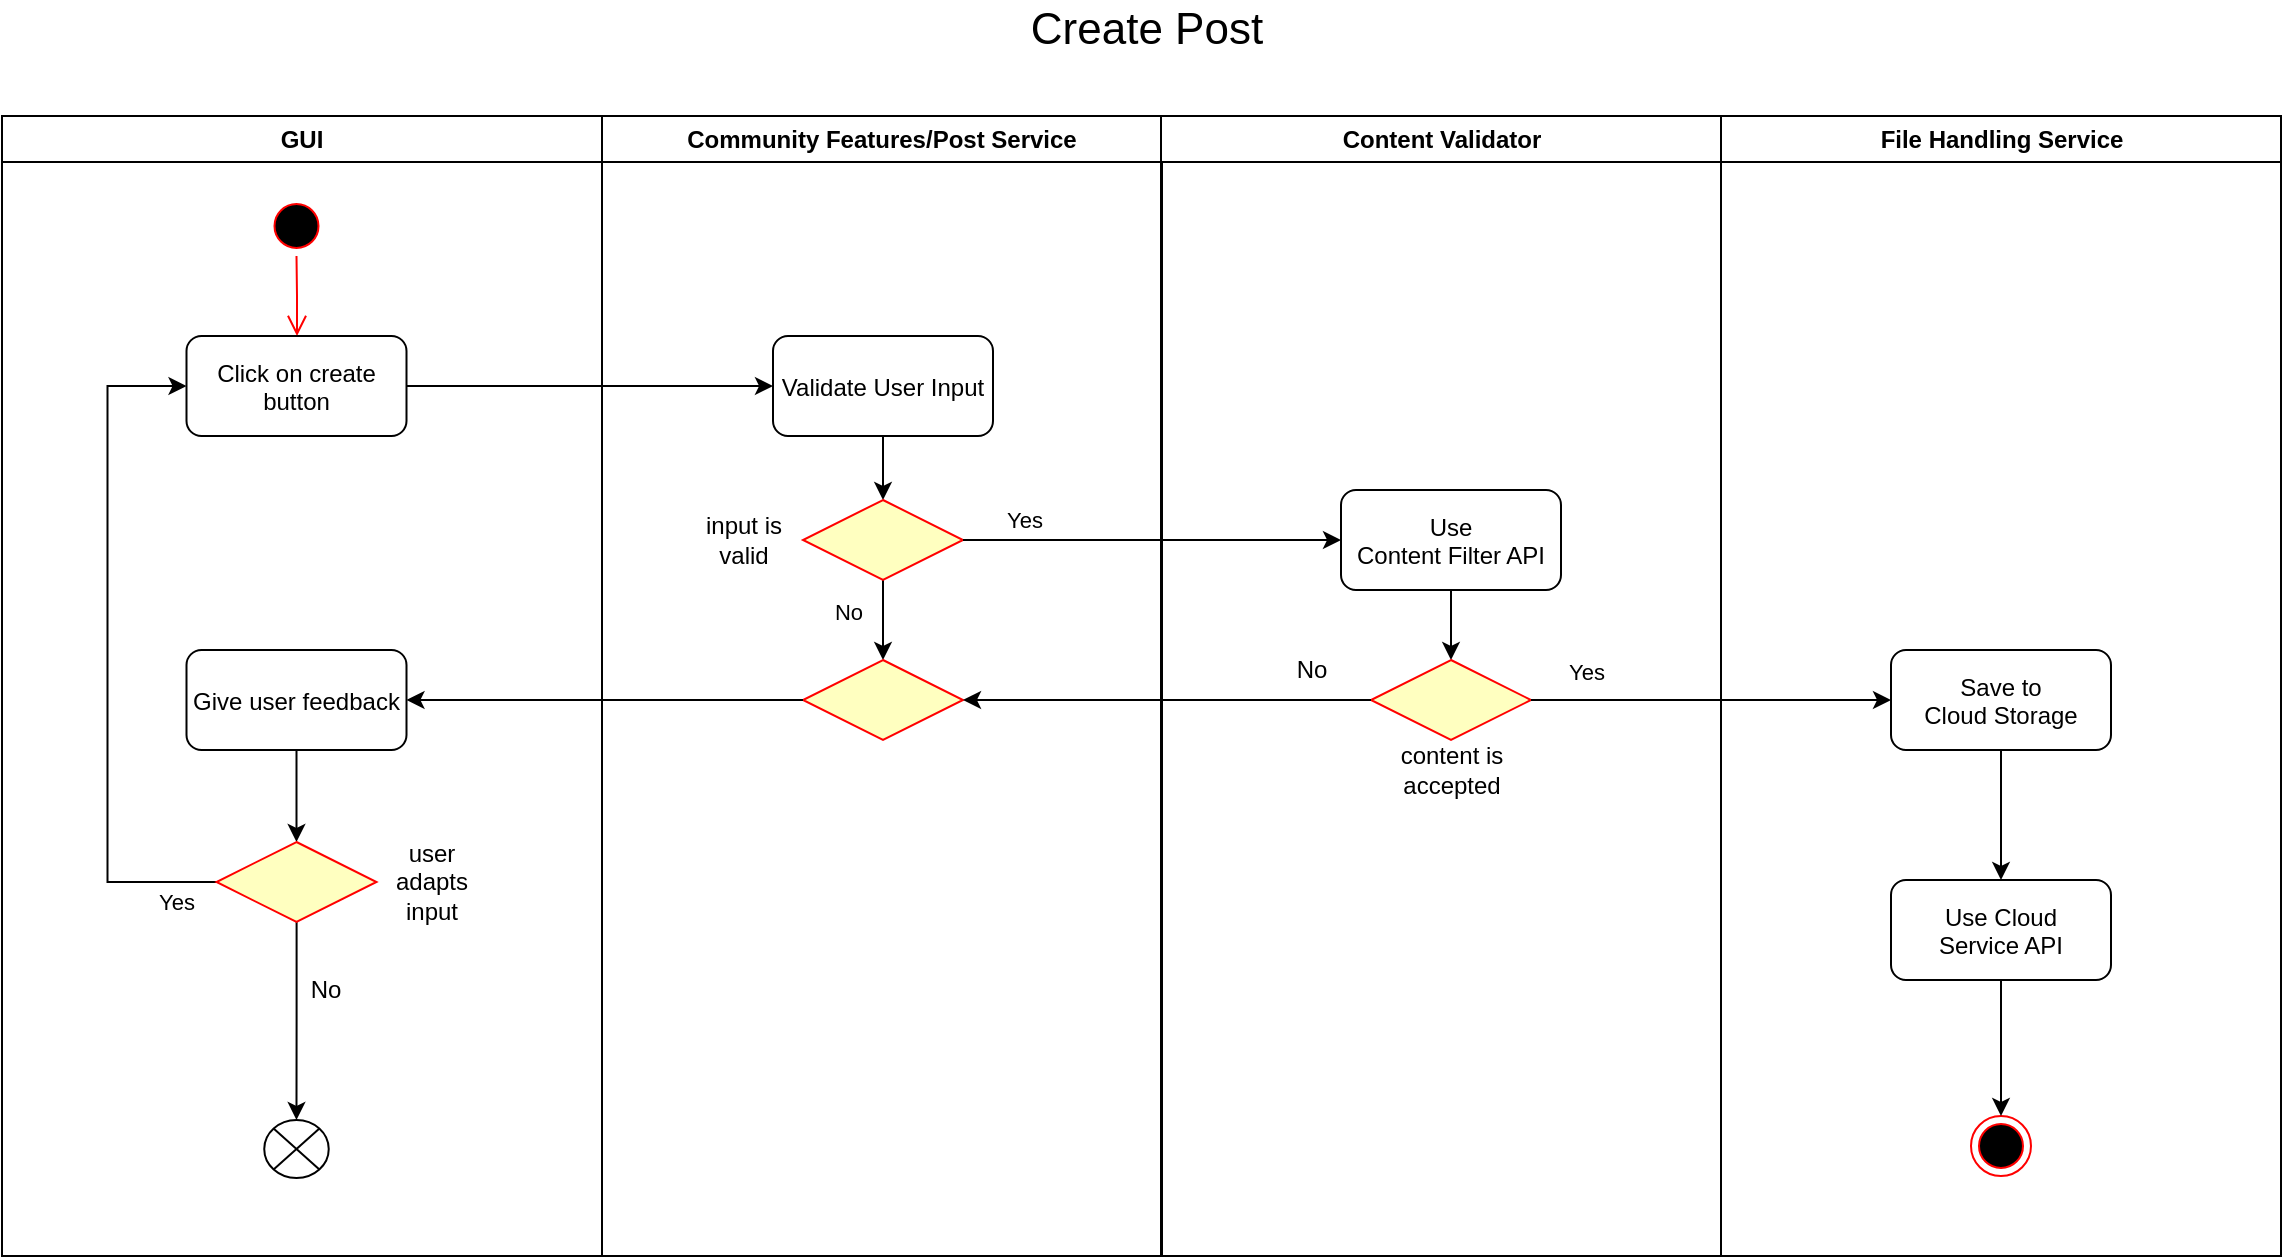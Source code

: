 <mxfile version="20.3.0" type="device"><diagram name="Page-1" id="e7e014a7-5840-1c2e-5031-d8a46d1fe8dd"><mxGraphModel dx="1420" dy="865" grid="1" gridSize="10" guides="1" tooltips="1" connect="1" arrows="1" fold="1" page="1" pageScale="1" pageWidth="1169" pageHeight="826" background="none" math="0" shadow="0"><root><mxCell id="0"/><mxCell id="1" parent="0"/><mxCell id="2" value="GUI" style="swimlane;whiteSpace=wrap" parent="1" vertex="1"><mxGeometry x="145" y="128" width="300" height="570" as="geometry"/></mxCell><mxCell id="5" value="" style="ellipse;shape=startState;fillColor=#000000;strokeColor=#ff0000;" parent="2" vertex="1"><mxGeometry x="132.25" y="40" width="30" height="30" as="geometry"/></mxCell><mxCell id="6" value="" style="edgeStyle=elbowEdgeStyle;elbow=horizontal;verticalAlign=bottom;endArrow=open;endSize=8;strokeColor=#FF0000;endFill=1;rounded=0" parent="2" source="5" target="7" edge="1"><mxGeometry x="132.25" y="40" as="geometry"><mxPoint x="147.25" y="110" as="targetPoint"/></mxGeometry></mxCell><mxCell id="7" value="Click on create &#10;button" style="rounded=1;" parent="2" vertex="1"><mxGeometry x="92.25" y="110" width="110" height="50" as="geometry"/></mxCell><mxCell id="zK4nOXNYA56YIb2ZK60_-47" value="" style="shape=sumEllipse;perimeter=ellipsePerimeter;whiteSpace=wrap;html=1;backgroundOutline=1;" parent="2" vertex="1"><mxGeometry x="131.12" y="502" width="32.25" height="29" as="geometry"/></mxCell><mxCell id="WkT5Lsoxf2nHy9Xngxf4-43" value="Give user feedback" style="rounded=1;" vertex="1" parent="2"><mxGeometry x="92.25" y="267" width="110" height="50" as="geometry"/></mxCell><mxCell id="WkT5Lsoxf2nHy9Xngxf4-45" value="" style="endArrow=classic;html=1;rounded=0;exitX=0.5;exitY=1;exitDx=0;exitDy=0;entryX=0.5;entryY=0;entryDx=0;entryDy=0;" edge="1" parent="2" source="WkT5Lsoxf2nHy9Xngxf4-43" target="WkT5Lsoxf2nHy9Xngxf4-46"><mxGeometry width="50" height="50" relative="1" as="geometry"><mxPoint x="137.75" y="592" as="sourcePoint"/><mxPoint x="147.75" y="353" as="targetPoint"/></mxGeometry></mxCell><mxCell id="WkT5Lsoxf2nHy9Xngxf4-50" style="edgeStyle=orthogonalEdgeStyle;rounded=0;orthogonalLoop=1;jettySize=auto;html=1;entryX=0;entryY=0.5;entryDx=0;entryDy=0;exitX=0;exitY=0.5;exitDx=0;exitDy=0;" edge="1" parent="2" source="WkT5Lsoxf2nHy9Xngxf4-46" target="7"><mxGeometry relative="1" as="geometry"><mxPoint x="196.75" y="412" as="sourcePoint"/><Array as="points"><mxPoint x="52.75" y="383"/><mxPoint x="52.75" y="135"/></Array></mxGeometry></mxCell><mxCell id="WkT5Lsoxf2nHy9Xngxf4-51" value="Yes" style="edgeLabel;html=1;align=center;verticalAlign=middle;resizable=0;points=[];" vertex="1" connectable="0" parent="WkT5Lsoxf2nHy9Xngxf4-50"><mxGeometry x="-0.284" relative="1" as="geometry"><mxPoint x="34" y="78" as="offset"/></mxGeometry></mxCell><mxCell id="WkT5Lsoxf2nHy9Xngxf4-54" style="edgeStyle=orthogonalEdgeStyle;rounded=0;orthogonalLoop=1;jettySize=auto;html=1;entryX=0.5;entryY=0;entryDx=0;entryDy=0;" edge="1" parent="2" source="WkT5Lsoxf2nHy9Xngxf4-46" target="zK4nOXNYA56YIb2ZK60_-47"><mxGeometry relative="1" as="geometry"/></mxCell><mxCell id="WkT5Lsoxf2nHy9Xngxf4-46" value="" style="rhombus;fillColor=#ffffc0;strokeColor=#ff0000;" vertex="1" parent="2"><mxGeometry x="107.25" y="363" width="80" height="40" as="geometry"/></mxCell><mxCell id="WkT5Lsoxf2nHy9Xngxf4-48" value="&lt;span style=&quot;&quot;&gt;user adapts input&lt;/span&gt;" style="text;html=1;strokeColor=none;fillColor=none;align=center;verticalAlign=middle;whiteSpace=wrap;rounded=0;" vertex="1" parent="2"><mxGeometry x="185" y="368" width="60" height="30" as="geometry"/></mxCell><mxCell id="WkT5Lsoxf2nHy9Xngxf4-71" value="&lt;span style=&quot;&quot;&gt;No&lt;/span&gt;" style="text;html=1;strokeColor=none;fillColor=none;align=center;verticalAlign=middle;whiteSpace=wrap;rounded=0;" vertex="1" parent="2"><mxGeometry x="132.25" y="422" width="60" height="30" as="geometry"/></mxCell><mxCell id="3" value="Community Features/Post Service" style="swimlane;whiteSpace=wrap;startSize=23;" parent="1" vertex="1"><mxGeometry x="445" y="128" width="280" height="570" as="geometry"/></mxCell><mxCell id="zK4nOXNYA56YIb2ZK60_-43" style="edgeStyle=orthogonalEdgeStyle;rounded=0;orthogonalLoop=1;jettySize=auto;html=1;" parent="3" source="15" target="21" edge="1"><mxGeometry relative="1" as="geometry"/></mxCell><mxCell id="15" value="Validate User Input" style="rounded=1;" parent="3" vertex="1"><mxGeometry x="85.5" y="110" width="110" height="50" as="geometry"/></mxCell><mxCell id="WkT5Lsoxf2nHy9Xngxf4-69" style="edgeStyle=orthogonalEdgeStyle;rounded=0;orthogonalLoop=1;jettySize=auto;html=1;entryX=0.5;entryY=0;entryDx=0;entryDy=0;" edge="1" parent="3" source="21" target="WkT5Lsoxf2nHy9Xngxf4-57"><mxGeometry relative="1" as="geometry"/></mxCell><mxCell id="21" value="" style="rhombus;fillColor=#ffffc0;strokeColor=#ff0000;" parent="3" vertex="1"><mxGeometry x="100.5" y="192" width="80" height="40" as="geometry"/></mxCell><mxCell id="WkT5Lsoxf2nHy9Xngxf4-57" value="" style="rhombus;fillColor=#ffffc0;strokeColor=#ff0000;" vertex="1" parent="3"><mxGeometry x="100.5" y="272" width="80" height="40" as="geometry"/></mxCell><mxCell id="WkT5Lsoxf2nHy9Xngxf4-70" value="No" style="edgeLabel;html=1;align=center;verticalAlign=middle;resizable=0;points=[];" vertex="1" connectable="0" parent="3"><mxGeometry x="195" y="212" as="geometry"><mxPoint x="-72" y="36" as="offset"/></mxGeometry></mxCell><mxCell id="WkT5Lsoxf2nHy9Xngxf4-77" value="&lt;span style=&quot;&quot;&gt;input is valid&lt;/span&gt;" style="text;html=1;strokeColor=none;fillColor=none;align=center;verticalAlign=middle;whiteSpace=wrap;rounded=0;" vertex="1" parent="3"><mxGeometry x="40.5" y="197" width="60" height="30" as="geometry"/></mxCell><mxCell id="4" value="Content Validator" style="swimlane;whiteSpace=wrap" parent="1" vertex="1"><mxGeometry x="724.5" y="128" width="280" height="570" as="geometry"/></mxCell><mxCell id="WkT5Lsoxf2nHy9Xngxf4-62" style="edgeStyle=orthogonalEdgeStyle;rounded=0;orthogonalLoop=1;jettySize=auto;html=1;entryX=0.5;entryY=0;entryDx=0;entryDy=0;" edge="1" parent="4" source="WkT5Lsoxf2nHy9Xngxf4-56" target="WkT5Lsoxf2nHy9Xngxf4-60"><mxGeometry relative="1" as="geometry"/></mxCell><mxCell id="WkT5Lsoxf2nHy9Xngxf4-56" value="Use &#10;Content Filter API" style="rounded=1;" vertex="1" parent="4"><mxGeometry x="90" y="187" width="110" height="50" as="geometry"/></mxCell><mxCell id="WkT5Lsoxf2nHy9Xngxf4-60" value="" style="rhombus;fillColor=#ffffc0;strokeColor=#ff0000;" vertex="1" parent="4"><mxGeometry x="105" y="272" width="80" height="40" as="geometry"/></mxCell><mxCell id="WkT5Lsoxf2nHy9Xngxf4-61" value="&lt;span style=&quot;&quot;&gt;content is accepted&lt;/span&gt;" style="text;html=1;strokeColor=none;fillColor=none;align=center;verticalAlign=middle;whiteSpace=wrap;rounded=0;" vertex="1" parent="4"><mxGeometry x="115" y="312" width="60" height="30" as="geometry"/></mxCell><mxCell id="WkT5Lsoxf2nHy9Xngxf4-64" value="Yes" style="edgeLabel;html=1;align=center;verticalAlign=middle;resizable=0;points=[];" vertex="1" connectable="0" parent="4"><mxGeometry x="-24.5" y="162" as="geometry"><mxPoint x="237" y="116" as="offset"/></mxGeometry></mxCell><mxCell id="WkT5Lsoxf2nHy9Xngxf4-72" value="&lt;span style=&quot;&quot;&gt;No&lt;/span&gt;" style="text;html=1;strokeColor=none;fillColor=none;align=center;verticalAlign=middle;whiteSpace=wrap;rounded=0;" vertex="1" parent="4"><mxGeometry x="45" y="262" width="60" height="30" as="geometry"/></mxCell><mxCell id="zK4nOXNYA56YIb2ZK60_-41" value="&lt;font style=&quot;font-size: 22px;&quot;&gt;Create Post&lt;/font&gt;" style="text;html=1;strokeColor=none;fillColor=none;align=center;verticalAlign=middle;whiteSpace=wrap;rounded=0;" parent="1" vertex="1"><mxGeometry x="650" y="70" width="135" height="30" as="geometry"/></mxCell><mxCell id="zK4nOXNYA56YIb2ZK60_-42" style="edgeStyle=orthogonalEdgeStyle;rounded=0;orthogonalLoop=1;jettySize=auto;html=1;entryX=0;entryY=0.5;entryDx=0;entryDy=0;" parent="1" source="7" target="15" edge="1"><mxGeometry relative="1" as="geometry"/></mxCell><mxCell id="WkT5Lsoxf2nHy9Xngxf4-39" value="File Handling Service" style="swimlane;whiteSpace=wrap" vertex="1" parent="1"><mxGeometry x="1004.5" y="128" width="280" height="570" as="geometry"/></mxCell><mxCell id="WkT5Lsoxf2nHy9Xngxf4-40" value="" style="ellipse;shape=endState;fillColor=#000000;strokeColor=#ff0000" vertex="1" parent="WkT5Lsoxf2nHy9Xngxf4-39"><mxGeometry x="125" y="500" width="30" height="30" as="geometry"/></mxCell><mxCell id="WkT5Lsoxf2nHy9Xngxf4-75" style="edgeStyle=orthogonalEdgeStyle;rounded=0;orthogonalLoop=1;jettySize=auto;html=1;entryX=0.5;entryY=0;entryDx=0;entryDy=0;" edge="1" parent="WkT5Lsoxf2nHy9Xngxf4-39" source="WkT5Lsoxf2nHy9Xngxf4-66" target="WkT5Lsoxf2nHy9Xngxf4-74"><mxGeometry relative="1" as="geometry"/></mxCell><mxCell id="WkT5Lsoxf2nHy9Xngxf4-66" value="Save to &#10;Cloud Storage" style="rounded=1;" vertex="1" parent="WkT5Lsoxf2nHy9Xngxf4-39"><mxGeometry x="85" y="267" width="110" height="50" as="geometry"/></mxCell><mxCell id="WkT5Lsoxf2nHy9Xngxf4-76" style="edgeStyle=orthogonalEdgeStyle;rounded=0;orthogonalLoop=1;jettySize=auto;html=1;entryX=0.5;entryY=0;entryDx=0;entryDy=0;" edge="1" parent="WkT5Lsoxf2nHy9Xngxf4-39" source="WkT5Lsoxf2nHy9Xngxf4-74" target="WkT5Lsoxf2nHy9Xngxf4-40"><mxGeometry relative="1" as="geometry"/></mxCell><mxCell id="WkT5Lsoxf2nHy9Xngxf4-74" value="Use Cloud &#10;Service API" style="rounded=1;" vertex="1" parent="WkT5Lsoxf2nHy9Xngxf4-39"><mxGeometry x="85" y="382" width="110" height="50" as="geometry"/></mxCell><mxCell id="rVtza_RH2sRo1ufOeLDa-40" style="edgeStyle=orthogonalEdgeStyle;rounded=0;orthogonalLoop=1;jettySize=auto;html=1;entryX=0;entryY=0.5;entryDx=0;entryDy=0;" parent="1" source="21" edge="1" target="WkT5Lsoxf2nHy9Xngxf4-56"><mxGeometry relative="1" as="geometry"><mxPoint x="750" y="310" as="targetPoint"/><Array as="points"><mxPoint x="815" y="340"/></Array></mxGeometry></mxCell><mxCell id="rVtza_RH2sRo1ufOeLDa-41" value="Yes" style="edgeLabel;html=1;align=center;verticalAlign=middle;resizable=0;points=[];" parent="rVtza_RH2sRo1ufOeLDa-40" vertex="1" connectable="0"><mxGeometry x="-0.478" y="2" relative="1" as="geometry"><mxPoint x="-19" y="-8" as="offset"/></mxGeometry></mxCell><mxCell id="WkT5Lsoxf2nHy9Xngxf4-63" style="edgeStyle=orthogonalEdgeStyle;rounded=0;orthogonalLoop=1;jettySize=auto;html=1;entryX=1;entryY=0.5;entryDx=0;entryDy=0;" edge="1" parent="1" source="WkT5Lsoxf2nHy9Xngxf4-60" target="WkT5Lsoxf2nHy9Xngxf4-57"><mxGeometry relative="1" as="geometry"/></mxCell><mxCell id="WkT5Lsoxf2nHy9Xngxf4-67" style="edgeStyle=orthogonalEdgeStyle;rounded=0;orthogonalLoop=1;jettySize=auto;html=1;" edge="1" parent="1" source="WkT5Lsoxf2nHy9Xngxf4-60" target="WkT5Lsoxf2nHy9Xngxf4-66"><mxGeometry relative="1" as="geometry"/></mxCell><mxCell id="WkT5Lsoxf2nHy9Xngxf4-73" style="edgeStyle=orthogonalEdgeStyle;rounded=0;orthogonalLoop=1;jettySize=auto;html=1;entryX=1;entryY=0.5;entryDx=0;entryDy=0;" edge="1" parent="1" source="WkT5Lsoxf2nHy9Xngxf4-57" target="WkT5Lsoxf2nHy9Xngxf4-43"><mxGeometry relative="1" as="geometry"/></mxCell></root></mxGraphModel></diagram></mxfile>